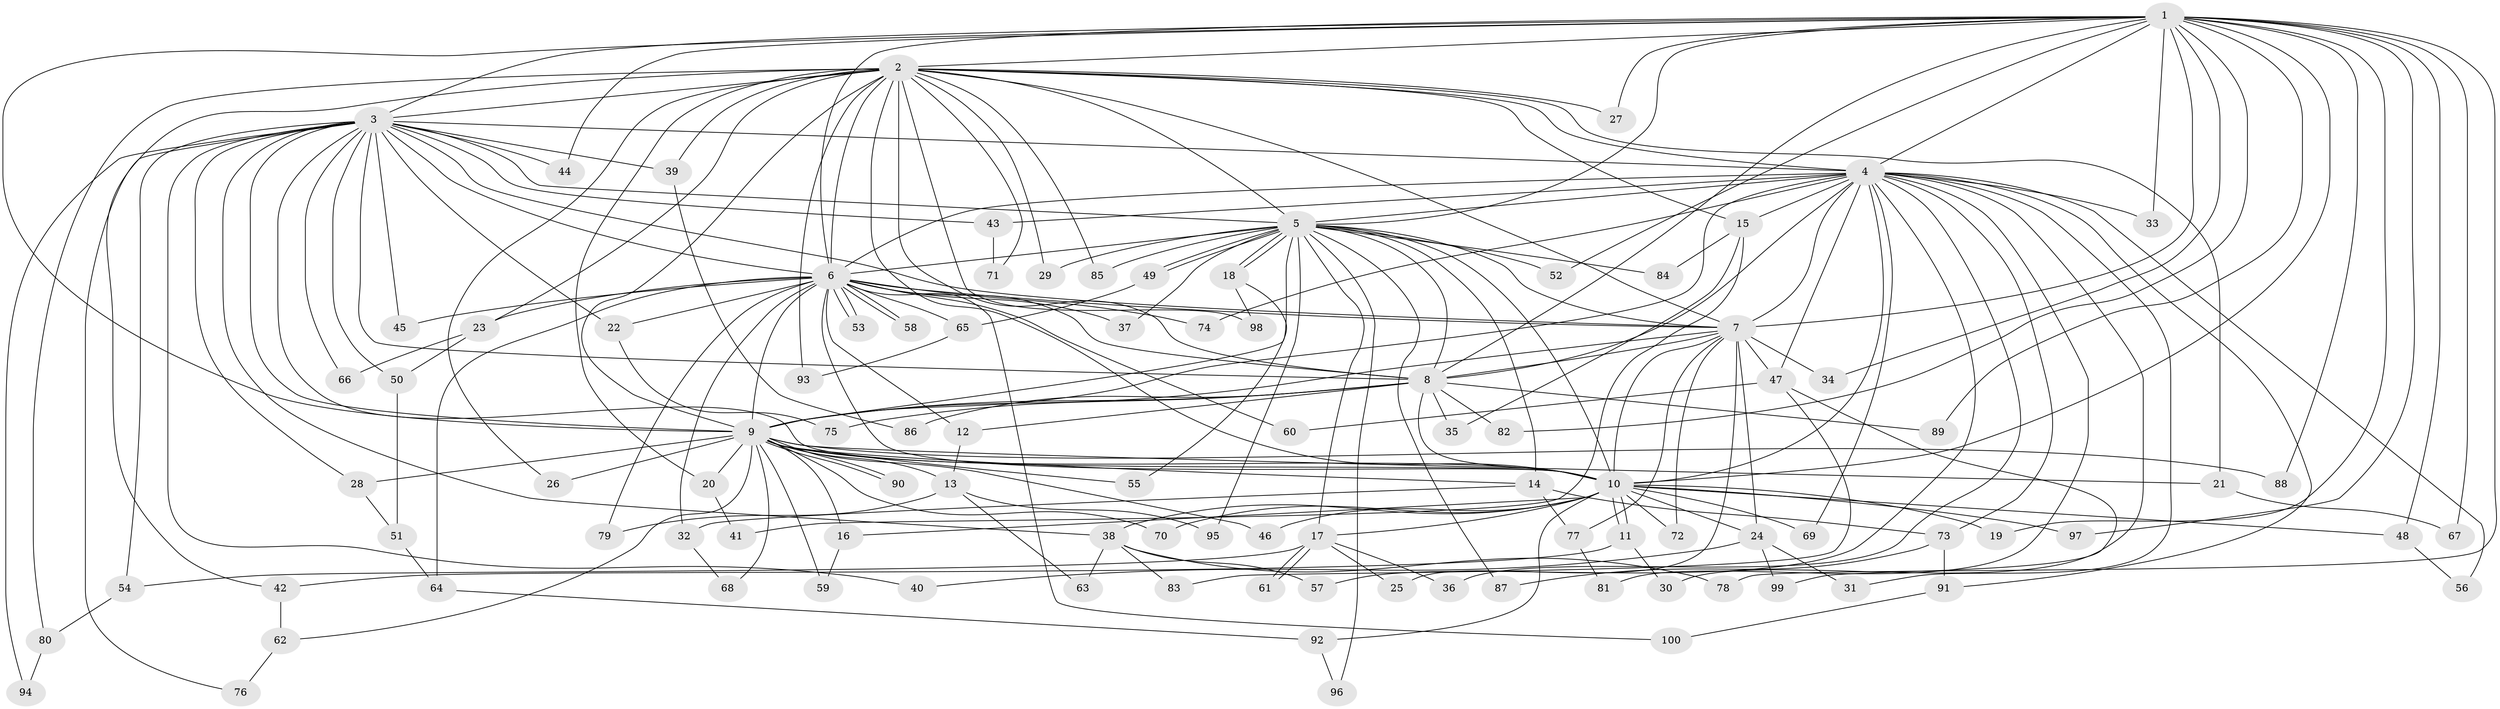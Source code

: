 // coarse degree distribution, {20: 0.012987012987012988, 22: 0.03896103896103896, 19: 0.012987012987012988, 21: 0.025974025974025976, 13: 0.012987012987012988, 15: 0.012987012987012988, 24: 0.012987012987012988, 4: 0.07792207792207792, 5: 0.06493506493506493, 3: 0.19480519480519481, 7: 0.012987012987012988, 2: 0.5064935064935064, 6: 0.012987012987012988}
// Generated by graph-tools (version 1.1) at 2025/51/02/27/25 19:51:46]
// undirected, 100 vertices, 225 edges
graph export_dot {
graph [start="1"]
  node [color=gray90,style=filled];
  1;
  2;
  3;
  4;
  5;
  6;
  7;
  8;
  9;
  10;
  11;
  12;
  13;
  14;
  15;
  16;
  17;
  18;
  19;
  20;
  21;
  22;
  23;
  24;
  25;
  26;
  27;
  28;
  29;
  30;
  31;
  32;
  33;
  34;
  35;
  36;
  37;
  38;
  39;
  40;
  41;
  42;
  43;
  44;
  45;
  46;
  47;
  48;
  49;
  50;
  51;
  52;
  53;
  54;
  55;
  56;
  57;
  58;
  59;
  60;
  61;
  62;
  63;
  64;
  65;
  66;
  67;
  68;
  69;
  70;
  71;
  72;
  73;
  74;
  75;
  76;
  77;
  78;
  79;
  80;
  81;
  82;
  83;
  84;
  85;
  86;
  87;
  88;
  89;
  90;
  91;
  92;
  93;
  94;
  95;
  96;
  97;
  98;
  99;
  100;
  1 -- 2;
  1 -- 3;
  1 -- 4;
  1 -- 5;
  1 -- 6;
  1 -- 7;
  1 -- 8;
  1 -- 9;
  1 -- 10;
  1 -- 19;
  1 -- 27;
  1 -- 33;
  1 -- 34;
  1 -- 44;
  1 -- 48;
  1 -- 52;
  1 -- 67;
  1 -- 78;
  1 -- 82;
  1 -- 88;
  1 -- 89;
  1 -- 97;
  2 -- 3;
  2 -- 4;
  2 -- 5;
  2 -- 6;
  2 -- 7;
  2 -- 8;
  2 -- 9;
  2 -- 10;
  2 -- 15;
  2 -- 20;
  2 -- 21;
  2 -- 23;
  2 -- 26;
  2 -- 27;
  2 -- 29;
  2 -- 39;
  2 -- 42;
  2 -- 71;
  2 -- 80;
  2 -- 85;
  2 -- 93;
  2 -- 98;
  3 -- 4;
  3 -- 5;
  3 -- 6;
  3 -- 7;
  3 -- 8;
  3 -- 9;
  3 -- 10;
  3 -- 22;
  3 -- 28;
  3 -- 38;
  3 -- 39;
  3 -- 40;
  3 -- 43;
  3 -- 44;
  3 -- 45;
  3 -- 50;
  3 -- 54;
  3 -- 66;
  3 -- 76;
  3 -- 94;
  4 -- 5;
  4 -- 6;
  4 -- 7;
  4 -- 8;
  4 -- 9;
  4 -- 10;
  4 -- 15;
  4 -- 30;
  4 -- 31;
  4 -- 33;
  4 -- 36;
  4 -- 43;
  4 -- 47;
  4 -- 56;
  4 -- 57;
  4 -- 69;
  4 -- 73;
  4 -- 74;
  4 -- 81;
  4 -- 91;
  5 -- 6;
  5 -- 7;
  5 -- 8;
  5 -- 9;
  5 -- 10;
  5 -- 14;
  5 -- 17;
  5 -- 18;
  5 -- 18;
  5 -- 29;
  5 -- 37;
  5 -- 49;
  5 -- 49;
  5 -- 52;
  5 -- 84;
  5 -- 85;
  5 -- 87;
  5 -- 95;
  5 -- 96;
  6 -- 7;
  6 -- 8;
  6 -- 9;
  6 -- 10;
  6 -- 12;
  6 -- 22;
  6 -- 23;
  6 -- 32;
  6 -- 37;
  6 -- 45;
  6 -- 53;
  6 -- 53;
  6 -- 58;
  6 -- 58;
  6 -- 60;
  6 -- 64;
  6 -- 65;
  6 -- 74;
  6 -- 79;
  6 -- 100;
  7 -- 8;
  7 -- 9;
  7 -- 10;
  7 -- 24;
  7 -- 25;
  7 -- 34;
  7 -- 47;
  7 -- 72;
  7 -- 77;
  8 -- 9;
  8 -- 10;
  8 -- 12;
  8 -- 35;
  8 -- 75;
  8 -- 82;
  8 -- 86;
  8 -- 89;
  9 -- 10;
  9 -- 13;
  9 -- 14;
  9 -- 16;
  9 -- 20;
  9 -- 21;
  9 -- 26;
  9 -- 28;
  9 -- 46;
  9 -- 55;
  9 -- 59;
  9 -- 62;
  9 -- 68;
  9 -- 70;
  9 -- 88;
  9 -- 90;
  9 -- 90;
  10 -- 11;
  10 -- 11;
  10 -- 16;
  10 -- 17;
  10 -- 19;
  10 -- 24;
  10 -- 38;
  10 -- 46;
  10 -- 48;
  10 -- 69;
  10 -- 70;
  10 -- 72;
  10 -- 92;
  10 -- 97;
  11 -- 30;
  11 -- 42;
  12 -- 13;
  13 -- 63;
  13 -- 79;
  13 -- 95;
  14 -- 32;
  14 -- 73;
  14 -- 77;
  15 -- 35;
  15 -- 41;
  15 -- 84;
  16 -- 59;
  17 -- 25;
  17 -- 36;
  17 -- 54;
  17 -- 61;
  17 -- 61;
  18 -- 55;
  18 -- 98;
  20 -- 41;
  21 -- 67;
  22 -- 75;
  23 -- 50;
  23 -- 66;
  24 -- 31;
  24 -- 40;
  24 -- 99;
  28 -- 51;
  32 -- 68;
  38 -- 57;
  38 -- 63;
  38 -- 78;
  38 -- 83;
  39 -- 86;
  42 -- 62;
  43 -- 71;
  47 -- 60;
  47 -- 83;
  47 -- 99;
  48 -- 56;
  49 -- 65;
  50 -- 51;
  51 -- 64;
  54 -- 80;
  62 -- 76;
  64 -- 92;
  65 -- 93;
  73 -- 87;
  73 -- 91;
  77 -- 81;
  80 -- 94;
  91 -- 100;
  92 -- 96;
}
